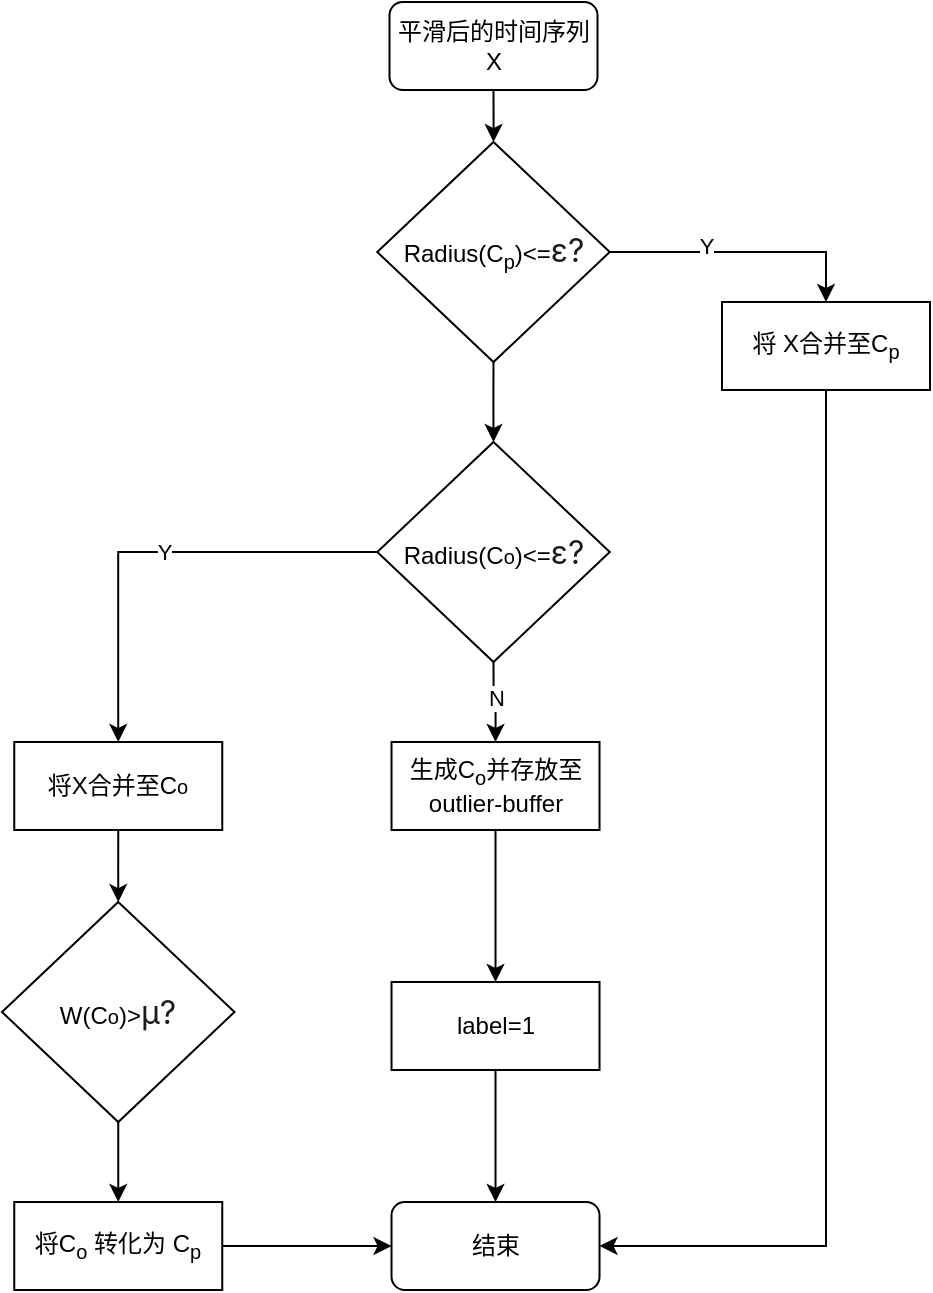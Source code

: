 <mxfile version="24.2.5" type="github" pages="3">
  <diagram name="Merge" id="RgHdYOKnfw_S_Q0Fx3bP">
    <mxGraphModel dx="1026" dy="651" grid="1" gridSize="10" guides="1" tooltips="1" connect="1" arrows="1" fold="1" page="1" pageScale="1" pageWidth="827" pageHeight="1169" math="0" shadow="0">
      <root>
        <mxCell id="0" />
        <mxCell id="1" parent="0" />
        <mxCell id="sw7gWKhEdiC4wmGaFL4V-3" style="edgeStyle=orthogonalEdgeStyle;rounded=0;orthogonalLoop=1;jettySize=auto;html=1;exitX=0.5;exitY=1;exitDx=0;exitDy=0;" parent="1" source="sw7gWKhEdiC4wmGaFL4V-1" target="sw7gWKhEdiC4wmGaFL4V-2" edge="1">
          <mxGeometry relative="1" as="geometry" />
        </mxCell>
        <mxCell id="sw7gWKhEdiC4wmGaFL4V-1" value="平滑后的时间序列X" style="rounded=1;whiteSpace=wrap;html=1;" parent="1" vertex="1">
          <mxGeometry x="303.75" y="120" width="104" height="44" as="geometry" />
        </mxCell>
        <mxCell id="sw7gWKhEdiC4wmGaFL4V-5" style="edgeStyle=orthogonalEdgeStyle;rounded=0;orthogonalLoop=1;jettySize=auto;html=1;exitX=1;exitY=0.5;exitDx=0;exitDy=0;entryX=0.5;entryY=0;entryDx=0;entryDy=0;" parent="1" source="sw7gWKhEdiC4wmGaFL4V-2" target="sw7gWKhEdiC4wmGaFL4V-4" edge="1">
          <mxGeometry relative="1" as="geometry" />
        </mxCell>
        <mxCell id="sw7gWKhEdiC4wmGaFL4V-6" value="Y" style="edgeLabel;html=1;align=center;verticalAlign=middle;resizable=0;points=[];" parent="sw7gWKhEdiC4wmGaFL4V-5" vertex="1" connectable="0">
          <mxGeometry x="-0.277" y="3" relative="1" as="geometry">
            <mxPoint as="offset" />
          </mxGeometry>
        </mxCell>
        <mxCell id="sw7gWKhEdiC4wmGaFL4V-8" style="edgeStyle=orthogonalEdgeStyle;rounded=0;orthogonalLoop=1;jettySize=auto;html=1;exitX=0.5;exitY=1;exitDx=0;exitDy=0;entryX=0.5;entryY=0;entryDx=0;entryDy=0;" parent="1" source="sw7gWKhEdiC4wmGaFL4V-2" target="sw7gWKhEdiC4wmGaFL4V-7" edge="1">
          <mxGeometry relative="1" as="geometry" />
        </mxCell>
        <mxCell id="sw7gWKhEdiC4wmGaFL4V-2" value="Radius(C&lt;sub&gt;p&lt;/sub&gt;)&amp;lt;=&lt;span style=&quot;color: rgb(25, 27, 31); font-family: -apple-system, BlinkMacSystemFont, &amp;quot;Helvetica Neue&amp;quot;, &amp;quot;PingFang SC&amp;quot;, &amp;quot;Microsoft YaHei&amp;quot;, &amp;quot;Source Han Sans SC&amp;quot;, &amp;quot;Noto Sans CJK SC&amp;quot;, &amp;quot;WenQuanYi Micro Hei&amp;quot;, sans-serif; font-size: medium; text-align: start; background-color: rgb(255, 255, 255);&quot;&gt;ε?&lt;/span&gt;" style="rhombus;whiteSpace=wrap;html=1;" parent="1" vertex="1">
          <mxGeometry x="297.62" y="190" width="116.25" height="110" as="geometry" />
        </mxCell>
        <mxCell id="sw7gWKhEdiC4wmGaFL4V-27" style="edgeStyle=orthogonalEdgeStyle;rounded=0;orthogonalLoop=1;jettySize=auto;html=1;exitX=0.5;exitY=1;exitDx=0;exitDy=0;entryX=1;entryY=0.5;entryDx=0;entryDy=0;" parent="1" source="sw7gWKhEdiC4wmGaFL4V-4" target="sw7gWKhEdiC4wmGaFL4V-24" edge="1">
          <mxGeometry relative="1" as="geometry" />
        </mxCell>
        <mxCell id="sw7gWKhEdiC4wmGaFL4V-4" value="将 X合并至C&lt;sub&gt;p&lt;/sub&gt;" style="rounded=0;whiteSpace=wrap;html=1;" parent="1" vertex="1">
          <mxGeometry x="470" y="270" width="104" height="44" as="geometry" />
        </mxCell>
        <mxCell id="sw7gWKhEdiC4wmGaFL4V-14" style="edgeStyle=orthogonalEdgeStyle;rounded=0;orthogonalLoop=1;jettySize=auto;html=1;exitX=0;exitY=0.5;exitDx=0;exitDy=0;entryX=0.5;entryY=0;entryDx=0;entryDy=0;" parent="1" source="sw7gWKhEdiC4wmGaFL4V-7" target="sw7gWKhEdiC4wmGaFL4V-9" edge="1">
          <mxGeometry relative="1" as="geometry" />
        </mxCell>
        <mxCell id="sw7gWKhEdiC4wmGaFL4V-15" value="Y" style="edgeLabel;html=1;align=center;verticalAlign=middle;resizable=0;points=[];" parent="sw7gWKhEdiC4wmGaFL4V-14" vertex="1" connectable="0">
          <mxGeometry x="-0.047" relative="1" as="geometry">
            <mxPoint as="offset" />
          </mxGeometry>
        </mxCell>
        <mxCell id="sw7gWKhEdiC4wmGaFL4V-19" style="edgeStyle=orthogonalEdgeStyle;rounded=0;orthogonalLoop=1;jettySize=auto;html=1;exitX=0.5;exitY=1;exitDx=0;exitDy=0;entryX=0.5;entryY=0;entryDx=0;entryDy=0;" parent="1" source="sw7gWKhEdiC4wmGaFL4V-7" target="sw7gWKhEdiC4wmGaFL4V-18" edge="1">
          <mxGeometry relative="1" as="geometry" />
        </mxCell>
        <mxCell id="sw7gWKhEdiC4wmGaFL4V-21" value="N" style="edgeLabel;html=1;align=center;verticalAlign=middle;resizable=0;points=[];" parent="sw7gWKhEdiC4wmGaFL4V-19" vertex="1" connectable="0">
          <mxGeometry x="-0.12" y="1" relative="1" as="geometry">
            <mxPoint as="offset" />
          </mxGeometry>
        </mxCell>
        <mxCell id="sw7gWKhEdiC4wmGaFL4V-7" value="Radius(C&lt;span style=&quot;font-size: 10px;&quot;&gt;o&lt;/span&gt;)&amp;lt;=&lt;span style=&quot;color: rgb(25, 27, 31); font-family: -apple-system, BlinkMacSystemFont, &amp;quot;Helvetica Neue&amp;quot;, &amp;quot;PingFang SC&amp;quot;, &amp;quot;Microsoft YaHei&amp;quot;, &amp;quot;Source Han Sans SC&amp;quot;, &amp;quot;Noto Sans CJK SC&amp;quot;, &amp;quot;WenQuanYi Micro Hei&amp;quot;, sans-serif; font-size: medium; text-align: start; background-color: rgb(255, 255, 255);&quot;&gt;ε?&lt;/span&gt;" style="rhombus;whiteSpace=wrap;html=1;" parent="1" vertex="1">
          <mxGeometry x="297.63" y="340" width="116.25" height="110" as="geometry" />
        </mxCell>
        <mxCell id="sw7gWKhEdiC4wmGaFL4V-12" style="edgeStyle=orthogonalEdgeStyle;rounded=0;orthogonalLoop=1;jettySize=auto;html=1;exitX=0.5;exitY=1;exitDx=0;exitDy=0;" parent="1" source="sw7gWKhEdiC4wmGaFL4V-9" target="sw7gWKhEdiC4wmGaFL4V-11" edge="1">
          <mxGeometry relative="1" as="geometry" />
        </mxCell>
        <mxCell id="sw7gWKhEdiC4wmGaFL4V-9" value="将X合并至C&lt;span style=&quot;font-size: 10px;&quot;&gt;o&lt;/span&gt;" style="rounded=0;whiteSpace=wrap;html=1;" parent="1" vertex="1">
          <mxGeometry x="116.13" y="490" width="104" height="44" as="geometry" />
        </mxCell>
        <mxCell id="sw7gWKhEdiC4wmGaFL4V-17" style="edgeStyle=orthogonalEdgeStyle;rounded=0;orthogonalLoop=1;jettySize=auto;html=1;exitX=0.5;exitY=1;exitDx=0;exitDy=0;" parent="1" source="sw7gWKhEdiC4wmGaFL4V-11" target="sw7gWKhEdiC4wmGaFL4V-16" edge="1">
          <mxGeometry relative="1" as="geometry" />
        </mxCell>
        <mxCell id="sw7gWKhEdiC4wmGaFL4V-11" value="W(C&lt;span style=&quot;font-size: 10px;&quot;&gt;o&lt;/span&gt;)&amp;gt;&lt;span style=&quot;color: rgb(25, 27, 31); font-family: -apple-system, BlinkMacSystemFont, &amp;quot;Helvetica Neue&amp;quot;, &amp;quot;PingFang SC&amp;quot;, &amp;quot;Microsoft YaHei&amp;quot;, &amp;quot;Source Han Sans SC&amp;quot;, &amp;quot;Noto Sans CJK SC&amp;quot;, &amp;quot;WenQuanYi Micro Hei&amp;quot;, sans-serif; font-size: medium; text-align: start; background-color: rgb(255, 255, 255);&quot;&gt;μ&lt;/span&gt;&lt;span style=&quot;color: rgb(25, 27, 31); font-family: -apple-system, BlinkMacSystemFont, &amp;quot;Helvetica Neue&amp;quot;, &amp;quot;PingFang SC&amp;quot;, &amp;quot;Microsoft YaHei&amp;quot;, &amp;quot;Source Han Sans SC&amp;quot;, &amp;quot;Noto Sans CJK SC&amp;quot;, &amp;quot;WenQuanYi Micro Hei&amp;quot;, sans-serif; font-size: medium; text-align: start; background-color: rgb(255, 255, 255);&quot;&gt;?&lt;/span&gt;" style="rhombus;whiteSpace=wrap;html=1;" parent="1" vertex="1">
          <mxGeometry x="110" y="570" width="116.25" height="110" as="geometry" />
        </mxCell>
        <mxCell id="sw7gWKhEdiC4wmGaFL4V-26" style="edgeStyle=orthogonalEdgeStyle;rounded=0;orthogonalLoop=1;jettySize=auto;html=1;exitX=1;exitY=0.5;exitDx=0;exitDy=0;entryX=0;entryY=0.5;entryDx=0;entryDy=0;" parent="1" source="sw7gWKhEdiC4wmGaFL4V-16" target="sw7gWKhEdiC4wmGaFL4V-24" edge="1">
          <mxGeometry relative="1" as="geometry" />
        </mxCell>
        <mxCell id="sw7gWKhEdiC4wmGaFL4V-16" value="将C&lt;sub&gt;o&lt;/sub&gt;&amp;nbsp;转化为 C&lt;sub&gt;p&lt;br&gt;&lt;/sub&gt;" style="rounded=0;whiteSpace=wrap;html=1;align=center;" parent="1" vertex="1">
          <mxGeometry x="116.13" y="720" width="104" height="44" as="geometry" />
        </mxCell>
        <mxCell id="sw7gWKhEdiC4wmGaFL4V-23" style="edgeStyle=orthogonalEdgeStyle;rounded=0;orthogonalLoop=1;jettySize=auto;html=1;exitX=0.5;exitY=1;exitDx=0;exitDy=0;entryX=0.5;entryY=0;entryDx=0;entryDy=0;" parent="1" source="sw7gWKhEdiC4wmGaFL4V-18" target="sw7gWKhEdiC4wmGaFL4V-22" edge="1">
          <mxGeometry relative="1" as="geometry" />
        </mxCell>
        <mxCell id="sw7gWKhEdiC4wmGaFL4V-18" value="生成C&lt;sub&gt;o&lt;/sub&gt;并存放至outlier-buffer" style="rounded=0;whiteSpace=wrap;html=1;" parent="1" vertex="1">
          <mxGeometry x="304.76" y="490" width="104" height="44" as="geometry" />
        </mxCell>
        <mxCell id="sw7gWKhEdiC4wmGaFL4V-25" style="edgeStyle=orthogonalEdgeStyle;rounded=0;orthogonalLoop=1;jettySize=auto;html=1;exitX=0.5;exitY=1;exitDx=0;exitDy=0;entryX=0.5;entryY=0;entryDx=0;entryDy=0;" parent="1" source="sw7gWKhEdiC4wmGaFL4V-22" target="sw7gWKhEdiC4wmGaFL4V-24" edge="1">
          <mxGeometry relative="1" as="geometry" />
        </mxCell>
        <mxCell id="sw7gWKhEdiC4wmGaFL4V-22" value="label=1" style="rounded=0;whiteSpace=wrap;html=1;" parent="1" vertex="1">
          <mxGeometry x="304.76" y="610" width="104" height="44" as="geometry" />
        </mxCell>
        <mxCell id="sw7gWKhEdiC4wmGaFL4V-24" value="结束" style="rounded=1;whiteSpace=wrap;html=1;" parent="1" vertex="1">
          <mxGeometry x="304.76" y="720" width="104" height="44" as="geometry" />
        </mxCell>
      </root>
    </mxGraphModel>
  </diagram>
  <diagram id="EGsaCkQJbyrw2-iw5wtr" name="SBSC">
    <mxGraphModel dx="1434" dy="738" grid="1" gridSize="10" guides="1" tooltips="1" connect="1" arrows="1" fold="1" page="1" pageScale="1" pageWidth="827" pageHeight="1169" math="0" shadow="0">
      <root>
        <mxCell id="0" />
        <mxCell id="1" parent="0" />
        <mxCell id="5tjTP7QCSjVVD-kF-ZNj-2" style="edgeStyle=orthogonalEdgeStyle;rounded=0;orthogonalLoop=1;jettySize=auto;html=1;exitX=0.5;exitY=1;exitDx=0;exitDy=0;" edge="1" parent="1" source="MxcrB6kfE_T5KVWPS1rU-1" target="5tjTP7QCSjVVD-kF-ZNj-1">
          <mxGeometry relative="1" as="geometry" />
        </mxCell>
        <mxCell id="MxcrB6kfE_T5KVWPS1rU-1" value="t时刻的窗口数据X" style="rounded=1;whiteSpace=wrap;html=1;" vertex="1" parent="1">
          <mxGeometry x="307" y="120" width="130" height="44" as="geometry" />
        </mxCell>
        <mxCell id="5tjTP7QCSjVVD-kF-ZNj-4" style="edgeStyle=orthogonalEdgeStyle;rounded=0;orthogonalLoop=1;jettySize=auto;html=1;exitX=0.5;exitY=1;exitDx=0;exitDy=0;entryX=0.5;entryY=0;entryDx=0;entryDy=0;" edge="1" parent="1" source="5tjTP7QCSjVVD-kF-ZNj-1" target="5tjTP7QCSjVVD-kF-ZNj-3">
          <mxGeometry relative="1" as="geometry" />
        </mxCell>
        <mxCell id="5tjTP7QCSjVVD-kF-ZNj-1" value="S(X),label&lt;sub&gt;point&lt;/sub&gt;=SR(X)" style="rounded=0;whiteSpace=wrap;html=1;" vertex="1" parent="1">
          <mxGeometry x="307" y="200" width="130" height="44" as="geometry" />
        </mxCell>
        <mxCell id="5tjTP7QCSjVVD-kF-ZNj-6" style="edgeStyle=orthogonalEdgeStyle;rounded=0;orthogonalLoop=1;jettySize=auto;html=1;exitX=0.5;exitY=1;exitDx=0;exitDy=0;entryX=0.5;entryY=0;entryDx=0;entryDy=0;" edge="1" parent="1" source="5tjTP7QCSjVVD-kF-ZNj-3" target="5tjTP7QCSjVVD-kF-ZNj-5">
          <mxGeometry relative="1" as="geometry" />
        </mxCell>
        <mxCell id="5tjTP7QCSjVVD-kF-ZNj-3" value="label&lt;sub&gt;sub&lt;/sub&gt;=SR(X)" style="rounded=0;whiteSpace=wrap;html=1;" vertex="1" parent="1">
          <mxGeometry x="307" y="280" width="130" height="44" as="geometry" />
        </mxCell>
        <mxCell id="5tjTP7QCSjVVD-kF-ZNj-8" style="edgeStyle=orthogonalEdgeStyle;rounded=0;orthogonalLoop=1;jettySize=auto;html=1;exitX=1;exitY=0.5;exitDx=0;exitDy=0;entryX=0;entryY=0.5;entryDx=0;entryDy=0;" edge="1" parent="1" source="5tjTP7QCSjVVD-kF-ZNj-5" target="5tjTP7QCSjVVD-kF-ZNj-7">
          <mxGeometry relative="1" as="geometry" />
        </mxCell>
        <mxCell id="5tjTP7QCSjVVD-kF-ZNj-9" value="Y" style="edgeLabel;html=1;align=center;verticalAlign=middle;resizable=0;points=[];" vertex="1" connectable="0" parent="5tjTP7QCSjVVD-kF-ZNj-8">
          <mxGeometry x="-0.056" relative="1" as="geometry">
            <mxPoint as="offset" />
          </mxGeometry>
        </mxCell>
        <mxCell id="5tjTP7QCSjVVD-kF-ZNj-14" style="edgeStyle=orthogonalEdgeStyle;rounded=0;orthogonalLoop=1;jettySize=auto;html=1;exitX=0.5;exitY=1;exitDx=0;exitDy=0;" edge="1" parent="1" source="5tjTP7QCSjVVD-kF-ZNj-5" target="5tjTP7QCSjVVD-kF-ZNj-12">
          <mxGeometry relative="1" as="geometry" />
        </mxCell>
        <mxCell id="5tjTP7QCSjVVD-kF-ZNj-5" value="W(C&lt;sub&gt;p&lt;/sub&gt;)&amp;lt;&lt;span style=&quot;color: rgb(25, 27, 31); font-family: -apple-system, BlinkMacSystemFont, &amp;quot;Helvetica Neue&amp;quot;, &amp;quot;PingFang SC&amp;quot;, &amp;quot;Microsoft YaHei&amp;quot;, &amp;quot;Source Han Sans SC&amp;quot;, &amp;quot;Noto Sans CJK SC&amp;quot;, &amp;quot;WenQuanYi Micro Hei&amp;quot;, sans-serif; font-size: medium; text-align: start; background-color: rgb(255, 255, 255);&quot;&gt;μ？&lt;/span&gt;" style="rhombus;whiteSpace=wrap;html=1;" vertex="1" parent="1">
          <mxGeometry x="326" y="360" width="92" height="90" as="geometry" />
        </mxCell>
        <mxCell id="5tjTP7QCSjVVD-kF-ZNj-7" value="移除C&lt;sub&gt;p&lt;/sub&gt;" style="rounded=0;whiteSpace=wrap;html=1;" vertex="1" parent="1">
          <mxGeometry x="490" y="383" width="130" height="44" as="geometry" />
        </mxCell>
        <mxCell id="5tjTP7QCSjVVD-kF-ZNj-22" style="edgeStyle=orthogonalEdgeStyle;rounded=0;orthogonalLoop=1;jettySize=auto;html=1;exitX=1;exitY=0.5;exitDx=0;exitDy=0;entryX=0;entryY=0.5;entryDx=0;entryDy=0;" edge="1" parent="1" source="5tjTP7QCSjVVD-kF-ZNj-12" target="5tjTP7QCSjVVD-kF-ZNj-21">
          <mxGeometry relative="1" as="geometry" />
        </mxCell>
        <mxCell id="5tjTP7QCSjVVD-kF-ZNj-24" style="edgeStyle=orthogonalEdgeStyle;rounded=0;orthogonalLoop=1;jettySize=auto;html=1;exitX=0.5;exitY=1;exitDx=0;exitDy=0;entryX=0.5;entryY=0;entryDx=0;entryDy=0;" edge="1" parent="1" source="5tjTP7QCSjVVD-kF-ZNj-12" target="5tjTP7QCSjVVD-kF-ZNj-23">
          <mxGeometry relative="1" as="geometry" />
        </mxCell>
        <mxCell id="5tjTP7QCSjVVD-kF-ZNj-12" value="W(C&lt;span style=&quot;font-size: 10px;&quot;&gt;o&lt;/span&gt;)&amp;lt;&lt;span style=&quot;color: rgb(25, 27, 31); font-family: -apple-system, BlinkMacSystemFont, &amp;quot;Helvetica Neue&amp;quot;, &amp;quot;PingFang SC&amp;quot;, &amp;quot;Microsoft YaHei&amp;quot;, &amp;quot;Source Han Sans SC&amp;quot;, &amp;quot;Noto Sans CJK SC&amp;quot;, &amp;quot;WenQuanYi Micro Hei&amp;quot;, sans-serif; font-size: medium; text-align: start; background-color: rgb(255, 255, 255);&quot;&gt;ν&lt;/span&gt;&lt;span style=&quot;color: rgb(25, 27, 31); font-family: -apple-system, BlinkMacSystemFont, &amp;quot;Helvetica Neue&amp;quot;, &amp;quot;PingFang SC&amp;quot;, &amp;quot;Microsoft YaHei&amp;quot;, &amp;quot;Source Han Sans SC&amp;quot;, &amp;quot;Noto Sans CJK SC&amp;quot;, &amp;quot;WenQuanYi Micro Hei&amp;quot;, sans-serif; font-size: medium; text-align: start; background-color: rgb(255, 255, 255);&quot;&gt;？&lt;/span&gt;" style="rhombus;whiteSpace=wrap;html=1;" vertex="1" parent="1">
          <mxGeometry x="326" y="490" width="92" height="90" as="geometry" />
        </mxCell>
        <mxCell id="5tjTP7QCSjVVD-kF-ZNj-20" style="edgeStyle=orthogonalEdgeStyle;rounded=0;orthogonalLoop=1;jettySize=auto;html=1;exitX=0.5;exitY=1;exitDx=0;exitDy=0;entryX=0.576;entryY=1.022;entryDx=0;entryDy=0;entryPerimeter=0;" edge="1" parent="1" source="5tjTP7QCSjVVD-kF-ZNj-7" target="5tjTP7QCSjVVD-kF-ZNj-5">
          <mxGeometry relative="1" as="geometry" />
        </mxCell>
        <mxCell id="5tjTP7QCSjVVD-kF-ZNj-21" value="移除C&lt;span style=&quot;font-size: 10px;&quot;&gt;o&lt;/span&gt;" style="rounded=0;whiteSpace=wrap;html=1;" vertex="1" parent="1">
          <mxGeometry x="490" y="513" width="130" height="44" as="geometry" />
        </mxCell>
        <mxCell id="5tjTP7QCSjVVD-kF-ZNj-23" value="合并点和子序列异常标签" style="rounded=1;whiteSpace=wrap;html=1;" vertex="1" parent="1">
          <mxGeometry x="307" y="630" width="130" height="44" as="geometry" />
        </mxCell>
      </root>
    </mxGraphModel>
  </diagram>
  <diagram id="5CsuxVOpaXz4DashqqpE" name="Merge Update">
    <mxGraphModel dx="1026" dy="651" grid="1" gridSize="10" guides="1" tooltips="1" connect="1" arrows="1" fold="1" page="1" pageScale="1" pageWidth="827" pageHeight="1169" math="0" shadow="0">
      <root>
        <mxCell id="0" />
        <mxCell id="1" parent="0" />
        <mxCell id="YXeRvhrwtaVpOOlGFui_-1" style="edgeStyle=orthogonalEdgeStyle;rounded=0;orthogonalLoop=1;jettySize=auto;html=1;exitX=0.5;exitY=1;exitDx=0;exitDy=0;" edge="1" parent="1" source="YXeRvhrwtaVpOOlGFui_-2" target="YXeRvhrwtaVpOOlGFui_-6">
          <mxGeometry relative="1" as="geometry" />
        </mxCell>
        <mxCell id="YXeRvhrwtaVpOOlGFui_-2" value="平滑后的时间序列X" style="rounded=1;whiteSpace=wrap;html=1;" vertex="1" parent="1">
          <mxGeometry x="375.75" y="100" width="104" height="44" as="geometry" />
        </mxCell>
        <mxCell id="YXeRvhrwtaVpOOlGFui_-3" style="edgeStyle=orthogonalEdgeStyle;rounded=0;orthogonalLoop=1;jettySize=auto;html=1;exitX=1;exitY=0.5;exitDx=0;exitDy=0;entryX=0.5;entryY=0;entryDx=0;entryDy=0;" edge="1" parent="1" source="YXeRvhrwtaVpOOlGFui_-6" target="YXeRvhrwtaVpOOlGFui_-8">
          <mxGeometry relative="1" as="geometry" />
        </mxCell>
        <mxCell id="YXeRvhrwtaVpOOlGFui_-4" value="Y" style="edgeLabel;html=1;align=center;verticalAlign=middle;resizable=0;points=[];" vertex="1" connectable="0" parent="YXeRvhrwtaVpOOlGFui_-3">
          <mxGeometry x="-0.277" y="3" relative="1" as="geometry">
            <mxPoint as="offset" />
          </mxGeometry>
        </mxCell>
        <mxCell id="YXeRvhrwtaVpOOlGFui_-5" style="edgeStyle=orthogonalEdgeStyle;rounded=0;orthogonalLoop=1;jettySize=auto;html=1;exitX=0.5;exitY=1;exitDx=0;exitDy=0;entryX=0.5;entryY=0;entryDx=0;entryDy=0;" edge="1" parent="1" source="YXeRvhrwtaVpOOlGFui_-6" target="YXeRvhrwtaVpOOlGFui_-13">
          <mxGeometry relative="1" as="geometry" />
        </mxCell>
        <mxCell id="YXeRvhrwtaVpOOlGFui_-6" value="Radius(C&lt;sub&gt;p&lt;/sub&gt;)&amp;lt;=&lt;span style=&quot;color: rgb(25, 27, 31); font-family: -apple-system, BlinkMacSystemFont, &amp;quot;Helvetica Neue&amp;quot;, &amp;quot;PingFang SC&amp;quot;, &amp;quot;Microsoft YaHei&amp;quot;, &amp;quot;Source Han Sans SC&amp;quot;, &amp;quot;Noto Sans CJK SC&amp;quot;, &amp;quot;WenQuanYi Micro Hei&amp;quot;, sans-serif; font-size: medium; text-align: start; background-color: rgb(255, 255, 255);&quot;&gt;ε?&lt;/span&gt;" style="rhombus;whiteSpace=wrap;html=1;" vertex="1" parent="1">
          <mxGeometry x="369.62" y="170" width="116.25" height="110" as="geometry" />
        </mxCell>
        <mxCell id="YXeRvhrwtaVpOOlGFui_-7" style="edgeStyle=orthogonalEdgeStyle;rounded=0;orthogonalLoop=1;jettySize=auto;html=1;exitX=0.5;exitY=1;exitDx=0;exitDy=0;entryX=1;entryY=0.5;entryDx=0;entryDy=0;" edge="1" parent="1" source="YXeRvhrwtaVpOOlGFui_-8" target="YXeRvhrwtaVpOOlGFui_-24">
          <mxGeometry relative="1" as="geometry" />
        </mxCell>
        <mxCell id="YXeRvhrwtaVpOOlGFui_-8" value="将 X合并至C&lt;sub&gt;p&lt;/sub&gt;" style="rounded=0;whiteSpace=wrap;html=1;" vertex="1" parent="1">
          <mxGeometry x="542" y="250" width="104" height="44" as="geometry" />
        </mxCell>
        <mxCell id="YXeRvhrwtaVpOOlGFui_-9" style="edgeStyle=orthogonalEdgeStyle;rounded=0;orthogonalLoop=1;jettySize=auto;html=1;exitX=0;exitY=0.5;exitDx=0;exitDy=0;entryX=0.5;entryY=0;entryDx=0;entryDy=0;" edge="1" parent="1" source="YXeRvhrwtaVpOOlGFui_-13" target="YXeRvhrwtaVpOOlGFui_-15">
          <mxGeometry relative="1" as="geometry" />
        </mxCell>
        <mxCell id="YXeRvhrwtaVpOOlGFui_-10" value="Y" style="edgeLabel;html=1;align=center;verticalAlign=middle;resizable=0;points=[];" vertex="1" connectable="0" parent="YXeRvhrwtaVpOOlGFui_-9">
          <mxGeometry x="-0.047" relative="1" as="geometry">
            <mxPoint as="offset" />
          </mxGeometry>
        </mxCell>
        <mxCell id="YXeRvhrwtaVpOOlGFui_-11" style="edgeStyle=orthogonalEdgeStyle;rounded=0;orthogonalLoop=1;jettySize=auto;html=1;exitX=0.5;exitY=1;exitDx=0;exitDy=0;entryX=0.5;entryY=0;entryDx=0;entryDy=0;" edge="1" parent="1" source="YXeRvhrwtaVpOOlGFui_-13" target="YXeRvhrwtaVpOOlGFui_-21">
          <mxGeometry relative="1" as="geometry" />
        </mxCell>
        <mxCell id="YXeRvhrwtaVpOOlGFui_-12" value="N" style="edgeLabel;html=1;align=center;verticalAlign=middle;resizable=0;points=[];" vertex="1" connectable="0" parent="YXeRvhrwtaVpOOlGFui_-11">
          <mxGeometry x="-0.12" y="1" relative="1" as="geometry">
            <mxPoint as="offset" />
          </mxGeometry>
        </mxCell>
        <mxCell id="YXeRvhrwtaVpOOlGFui_-13" value="Radius(C&lt;span style=&quot;font-size: 10px;&quot;&gt;o&lt;/span&gt;)&amp;lt;=&lt;span style=&quot;color: rgb(25, 27, 31); font-family: -apple-system, BlinkMacSystemFont, &amp;quot;Helvetica Neue&amp;quot;, &amp;quot;PingFang SC&amp;quot;, &amp;quot;Microsoft YaHei&amp;quot;, &amp;quot;Source Han Sans SC&amp;quot;, &amp;quot;Noto Sans CJK SC&amp;quot;, &amp;quot;WenQuanYi Micro Hei&amp;quot;, sans-serif; font-size: medium; text-align: start; background-color: rgb(255, 255, 255);&quot;&gt;ε?&lt;/span&gt;" style="rhombus;whiteSpace=wrap;html=1;" vertex="1" parent="1">
          <mxGeometry x="369.63" y="320" width="116.25" height="110" as="geometry" />
        </mxCell>
        <mxCell id="YXeRvhrwtaVpOOlGFui_-14" style="edgeStyle=orthogonalEdgeStyle;rounded=0;orthogonalLoop=1;jettySize=auto;html=1;exitX=0.5;exitY=1;exitDx=0;exitDy=0;" edge="1" parent="1" source="YXeRvhrwtaVpOOlGFui_-15" target="YXeRvhrwtaVpOOlGFui_-17">
          <mxGeometry relative="1" as="geometry" />
        </mxCell>
        <mxCell id="YXeRvhrwtaVpOOlGFui_-15" value="将X合并至C&lt;span style=&quot;font-size: 10px;&quot;&gt;o&lt;/span&gt;" style="rounded=0;whiteSpace=wrap;html=1;" vertex="1" parent="1">
          <mxGeometry x="188.13" y="470" width="104" height="44" as="geometry" />
        </mxCell>
        <mxCell id="YXeRvhrwtaVpOOlGFui_-16" style="edgeStyle=orthogonalEdgeStyle;rounded=0;orthogonalLoop=1;jettySize=auto;html=1;exitX=0.5;exitY=1;exitDx=0;exitDy=0;" edge="1" parent="1" source="YXeRvhrwtaVpOOlGFui_-17" target="YXeRvhrwtaVpOOlGFui_-19">
          <mxGeometry relative="1" as="geometry" />
        </mxCell>
        <mxCell id="YXeRvhrwtaVpOOlGFui_-17" value="W(C&lt;span style=&quot;font-size: 10px;&quot;&gt;o&lt;/span&gt;)&amp;gt;&lt;span style=&quot;color: rgb(25, 27, 31); font-family: -apple-system, BlinkMacSystemFont, &amp;quot;Helvetica Neue&amp;quot;, &amp;quot;PingFang SC&amp;quot;, &amp;quot;Microsoft YaHei&amp;quot;, &amp;quot;Source Han Sans SC&amp;quot;, &amp;quot;Noto Sans CJK SC&amp;quot;, &amp;quot;WenQuanYi Micro Hei&amp;quot;, sans-serif; font-size: medium; text-align: start; background-color: rgb(255, 255, 255);&quot;&gt;μ&lt;/span&gt;&lt;span style=&quot;color: rgb(25, 27, 31); font-family: -apple-system, BlinkMacSystemFont, &amp;quot;Helvetica Neue&amp;quot;, &amp;quot;PingFang SC&amp;quot;, &amp;quot;Microsoft YaHei&amp;quot;, &amp;quot;Source Han Sans SC&amp;quot;, &amp;quot;Noto Sans CJK SC&amp;quot;, &amp;quot;WenQuanYi Micro Hei&amp;quot;, sans-serif; font-size: medium; text-align: start; background-color: rgb(255, 255, 255);&quot;&gt;?&lt;/span&gt;" style="rhombus;whiteSpace=wrap;html=1;" vertex="1" parent="1">
          <mxGeometry x="182" y="550" width="116.25" height="110" as="geometry" />
        </mxCell>
        <mxCell id="YXeRvhrwtaVpOOlGFui_-18" style="edgeStyle=orthogonalEdgeStyle;rounded=0;orthogonalLoop=1;jettySize=auto;html=1;exitX=1;exitY=0.5;exitDx=0;exitDy=0;entryX=0;entryY=0.5;entryDx=0;entryDy=0;" edge="1" parent="1" source="YXeRvhrwtaVpOOlGFui_-19" target="YXeRvhrwtaVpOOlGFui_-24">
          <mxGeometry relative="1" as="geometry" />
        </mxCell>
        <mxCell id="YXeRvhrwtaVpOOlGFui_-19" value="将C&lt;sub&gt;o&lt;/sub&gt;&amp;nbsp;转化为 C&lt;sub&gt;p&lt;br&gt;&lt;/sub&gt;" style="rounded=0;whiteSpace=wrap;html=1;align=center;" vertex="1" parent="1">
          <mxGeometry x="188.13" y="700" width="104" height="44" as="geometry" />
        </mxCell>
        <mxCell id="YXeRvhrwtaVpOOlGFui_-20" style="edgeStyle=orthogonalEdgeStyle;rounded=0;orthogonalLoop=1;jettySize=auto;html=1;exitX=0.5;exitY=1;exitDx=0;exitDy=0;entryX=0.5;entryY=0;entryDx=0;entryDy=0;" edge="1" parent="1" source="YXeRvhrwtaVpOOlGFui_-21" target="YXeRvhrwtaVpOOlGFui_-23">
          <mxGeometry relative="1" as="geometry" />
        </mxCell>
        <mxCell id="YXeRvhrwtaVpOOlGFui_-21" value="生成C&lt;sub&gt;o&lt;/sub&gt;并存放至outlier-buffer" style="rounded=0;whiteSpace=wrap;html=1;" vertex="1" parent="1">
          <mxGeometry x="376.76" y="470" width="104" height="44" as="geometry" />
        </mxCell>
        <mxCell id="YXeRvhrwtaVpOOlGFui_-22" style="edgeStyle=orthogonalEdgeStyle;rounded=0;orthogonalLoop=1;jettySize=auto;html=1;exitX=0.5;exitY=1;exitDx=0;exitDy=0;entryX=0.5;entryY=0;entryDx=0;entryDy=0;" edge="1" parent="1" source="YXeRvhrwtaVpOOlGFui_-23" target="YXeRvhrwtaVpOOlGFui_-24">
          <mxGeometry relative="1" as="geometry" />
        </mxCell>
        <mxCell id="YXeRvhrwtaVpOOlGFui_-23" value="label=1" style="rounded=0;whiteSpace=wrap;html=1;" vertex="1" parent="1">
          <mxGeometry x="376.76" y="590" width="104" height="44" as="geometry" />
        </mxCell>
        <mxCell id="YXeRvhrwtaVpOOlGFui_-24" value="结束" style="rounded=1;whiteSpace=wrap;html=1;" vertex="1" parent="1">
          <mxGeometry x="376.76" y="700" width="104" height="44" as="geometry" />
        </mxCell>
      </root>
    </mxGraphModel>
  </diagram>
</mxfile>
